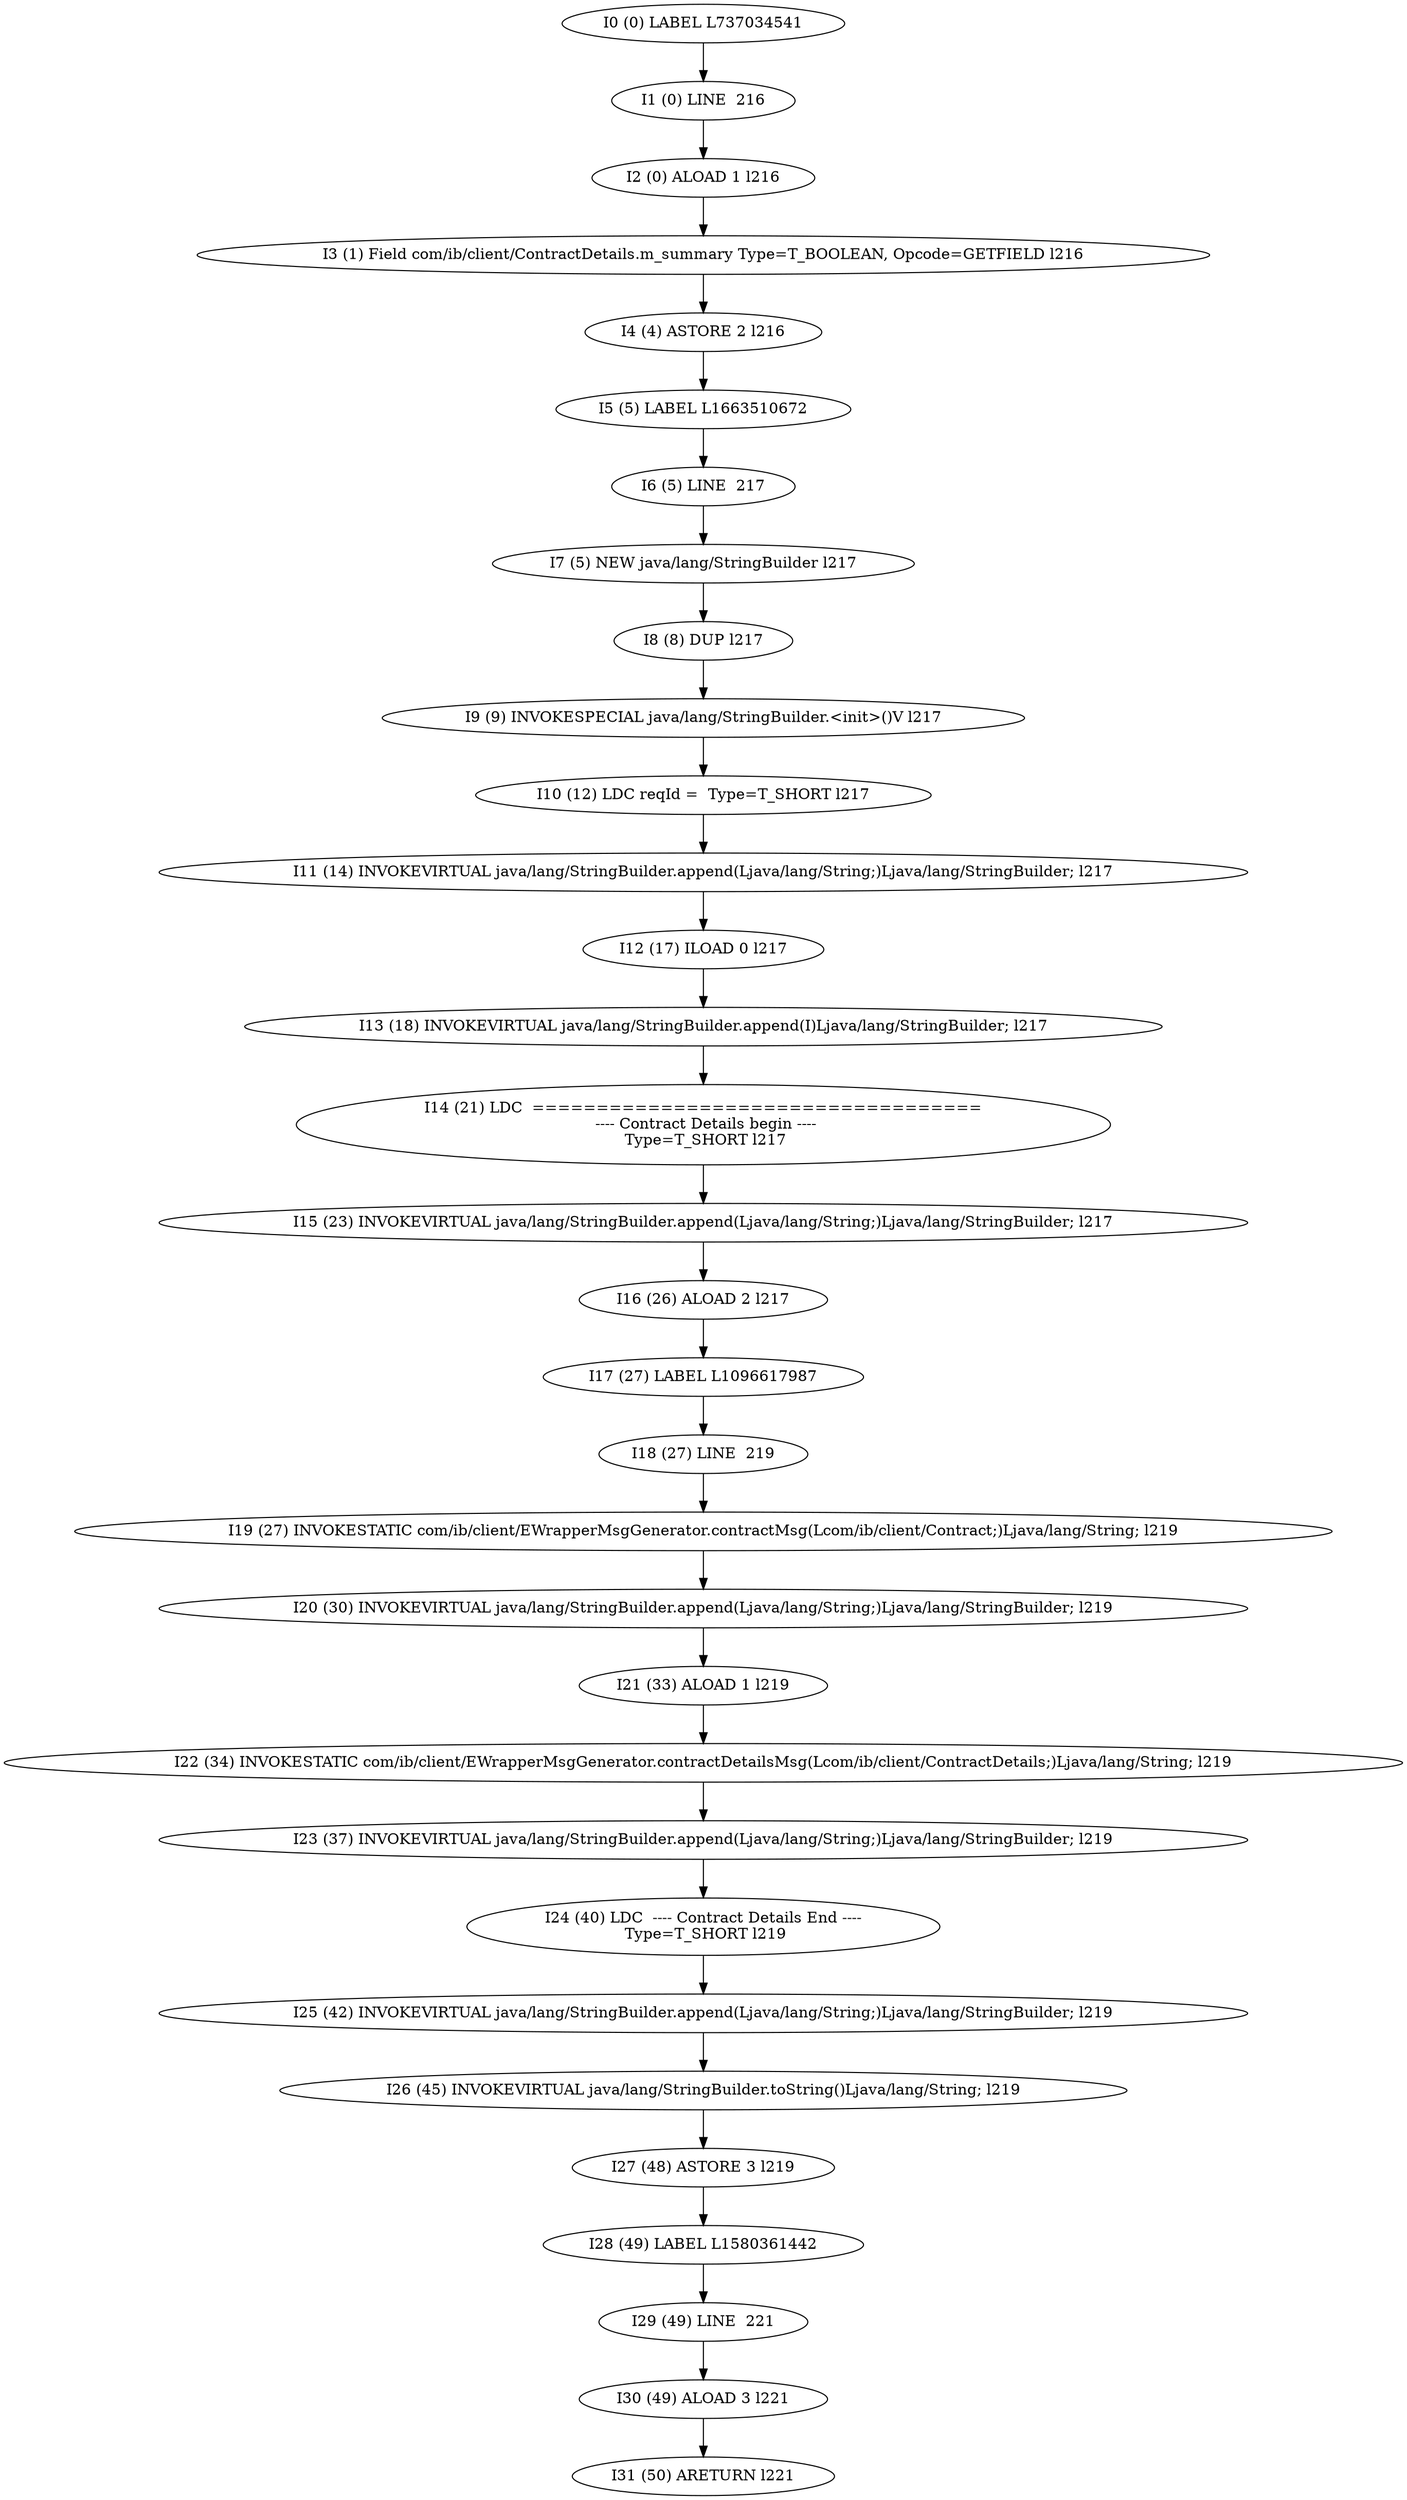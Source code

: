 digraph G {
  1 [ label="I0 (0) LABEL L737034541" ];
  2 [ label="I1 (0) LINE  216" ];
  3 [ label="I2 (0) ALOAD 1 l216" ];
  4 [ label="I3 (1) Field com/ib/client/ContractDetails.m_summary Type=T_BOOLEAN, Opcode=GETFIELD l216" ];
  5 [ label="I4 (4) ASTORE 2 l216" ];
  6 [ label="I5 (5) LABEL L1663510672" ];
  7 [ label="I6 (5) LINE  217" ];
  8 [ label="I7 (5) NEW java/lang/StringBuilder l217" ];
  9 [ label="I8 (8) DUP l217" ];
  10 [ label="I9 (9) INVOKESPECIAL java/lang/StringBuilder.<init>()V l217" ];
  11 [ label="I10 (12) LDC reqId =  Type=T_SHORT l217" ];
  12 [ label="I11 (14) INVOKEVIRTUAL java/lang/StringBuilder.append(Ljava/lang/String;)Ljava/lang/StringBuilder; l217" ];
  13 [ label="I12 (17) ILOAD 0 l217" ];
  14 [ label="I13 (18) INVOKEVIRTUAL java/lang/StringBuilder.append(I)Ljava/lang/StringBuilder; l217" ];
  15 [ label="I14 (21) LDC  ===================================
 ---- Contract Details begin ----
 Type=T_SHORT l217" ];
  16 [ label="I15 (23) INVOKEVIRTUAL java/lang/StringBuilder.append(Ljava/lang/String;)Ljava/lang/StringBuilder; l217" ];
  17 [ label="I16 (26) ALOAD 2 l217" ];
  18 [ label="I17 (27) LABEL L1096617987" ];
  19 [ label="I18 (27) LINE  219" ];
  20 [ label="I19 (27) INVOKESTATIC com/ib/client/EWrapperMsgGenerator.contractMsg(Lcom/ib/client/Contract;)Ljava/lang/String; l219" ];
  21 [ label="I20 (30) INVOKEVIRTUAL java/lang/StringBuilder.append(Ljava/lang/String;)Ljava/lang/StringBuilder; l219" ];
  22 [ label="I21 (33) ALOAD 1 l219" ];
  23 [ label="I22 (34) INVOKESTATIC com/ib/client/EWrapperMsgGenerator.contractDetailsMsg(Lcom/ib/client/ContractDetails;)Ljava/lang/String; l219" ];
  24 [ label="I23 (37) INVOKEVIRTUAL java/lang/StringBuilder.append(Ljava/lang/String;)Ljava/lang/StringBuilder; l219" ];
  25 [ label="I24 (40) LDC  ---- Contract Details End ----
 Type=T_SHORT l219" ];
  26 [ label="I25 (42) INVOKEVIRTUAL java/lang/StringBuilder.append(Ljava/lang/String;)Ljava/lang/StringBuilder; l219" ];
  27 [ label="I26 (45) INVOKEVIRTUAL java/lang/StringBuilder.toString()Ljava/lang/String; l219" ];
  28 [ label="I27 (48) ASTORE 3 l219" ];
  29 [ label="I28 (49) LABEL L1580361442" ];
  30 [ label="I29 (49) LINE  221" ];
  31 [ label="I30 (49) ALOAD 3 l221" ];
  32 [ label="I31 (50) ARETURN l221" ];
  1 -> 2 [ label="" ];
  2 -> 3 [ label="" ];
  3 -> 4 [ label="" ];
  4 -> 5 [ label="" ];
  5 -> 6 [ label="" ];
  6 -> 7 [ label="" ];
  7 -> 8 [ label="" ];
  8 -> 9 [ label="" ];
  9 -> 10 [ label="" ];
  10 -> 11 [ label="" ];
  11 -> 12 [ label="" ];
  12 -> 13 [ label="" ];
  13 -> 14 [ label="" ];
  14 -> 15 [ label="" ];
  15 -> 16 [ label="" ];
  16 -> 17 [ label="" ];
  17 -> 18 [ label="" ];
  18 -> 19 [ label="" ];
  19 -> 20 [ label="" ];
  20 -> 21 [ label="" ];
  21 -> 22 [ label="" ];
  22 -> 23 [ label="" ];
  23 -> 24 [ label="" ];
  24 -> 25 [ label="" ];
  25 -> 26 [ label="" ];
  26 -> 27 [ label="" ];
  27 -> 28 [ label="" ];
  28 -> 29 [ label="" ];
  29 -> 30 [ label="" ];
  30 -> 31 [ label="" ];
  31 -> 32 [ label="" ];
}
